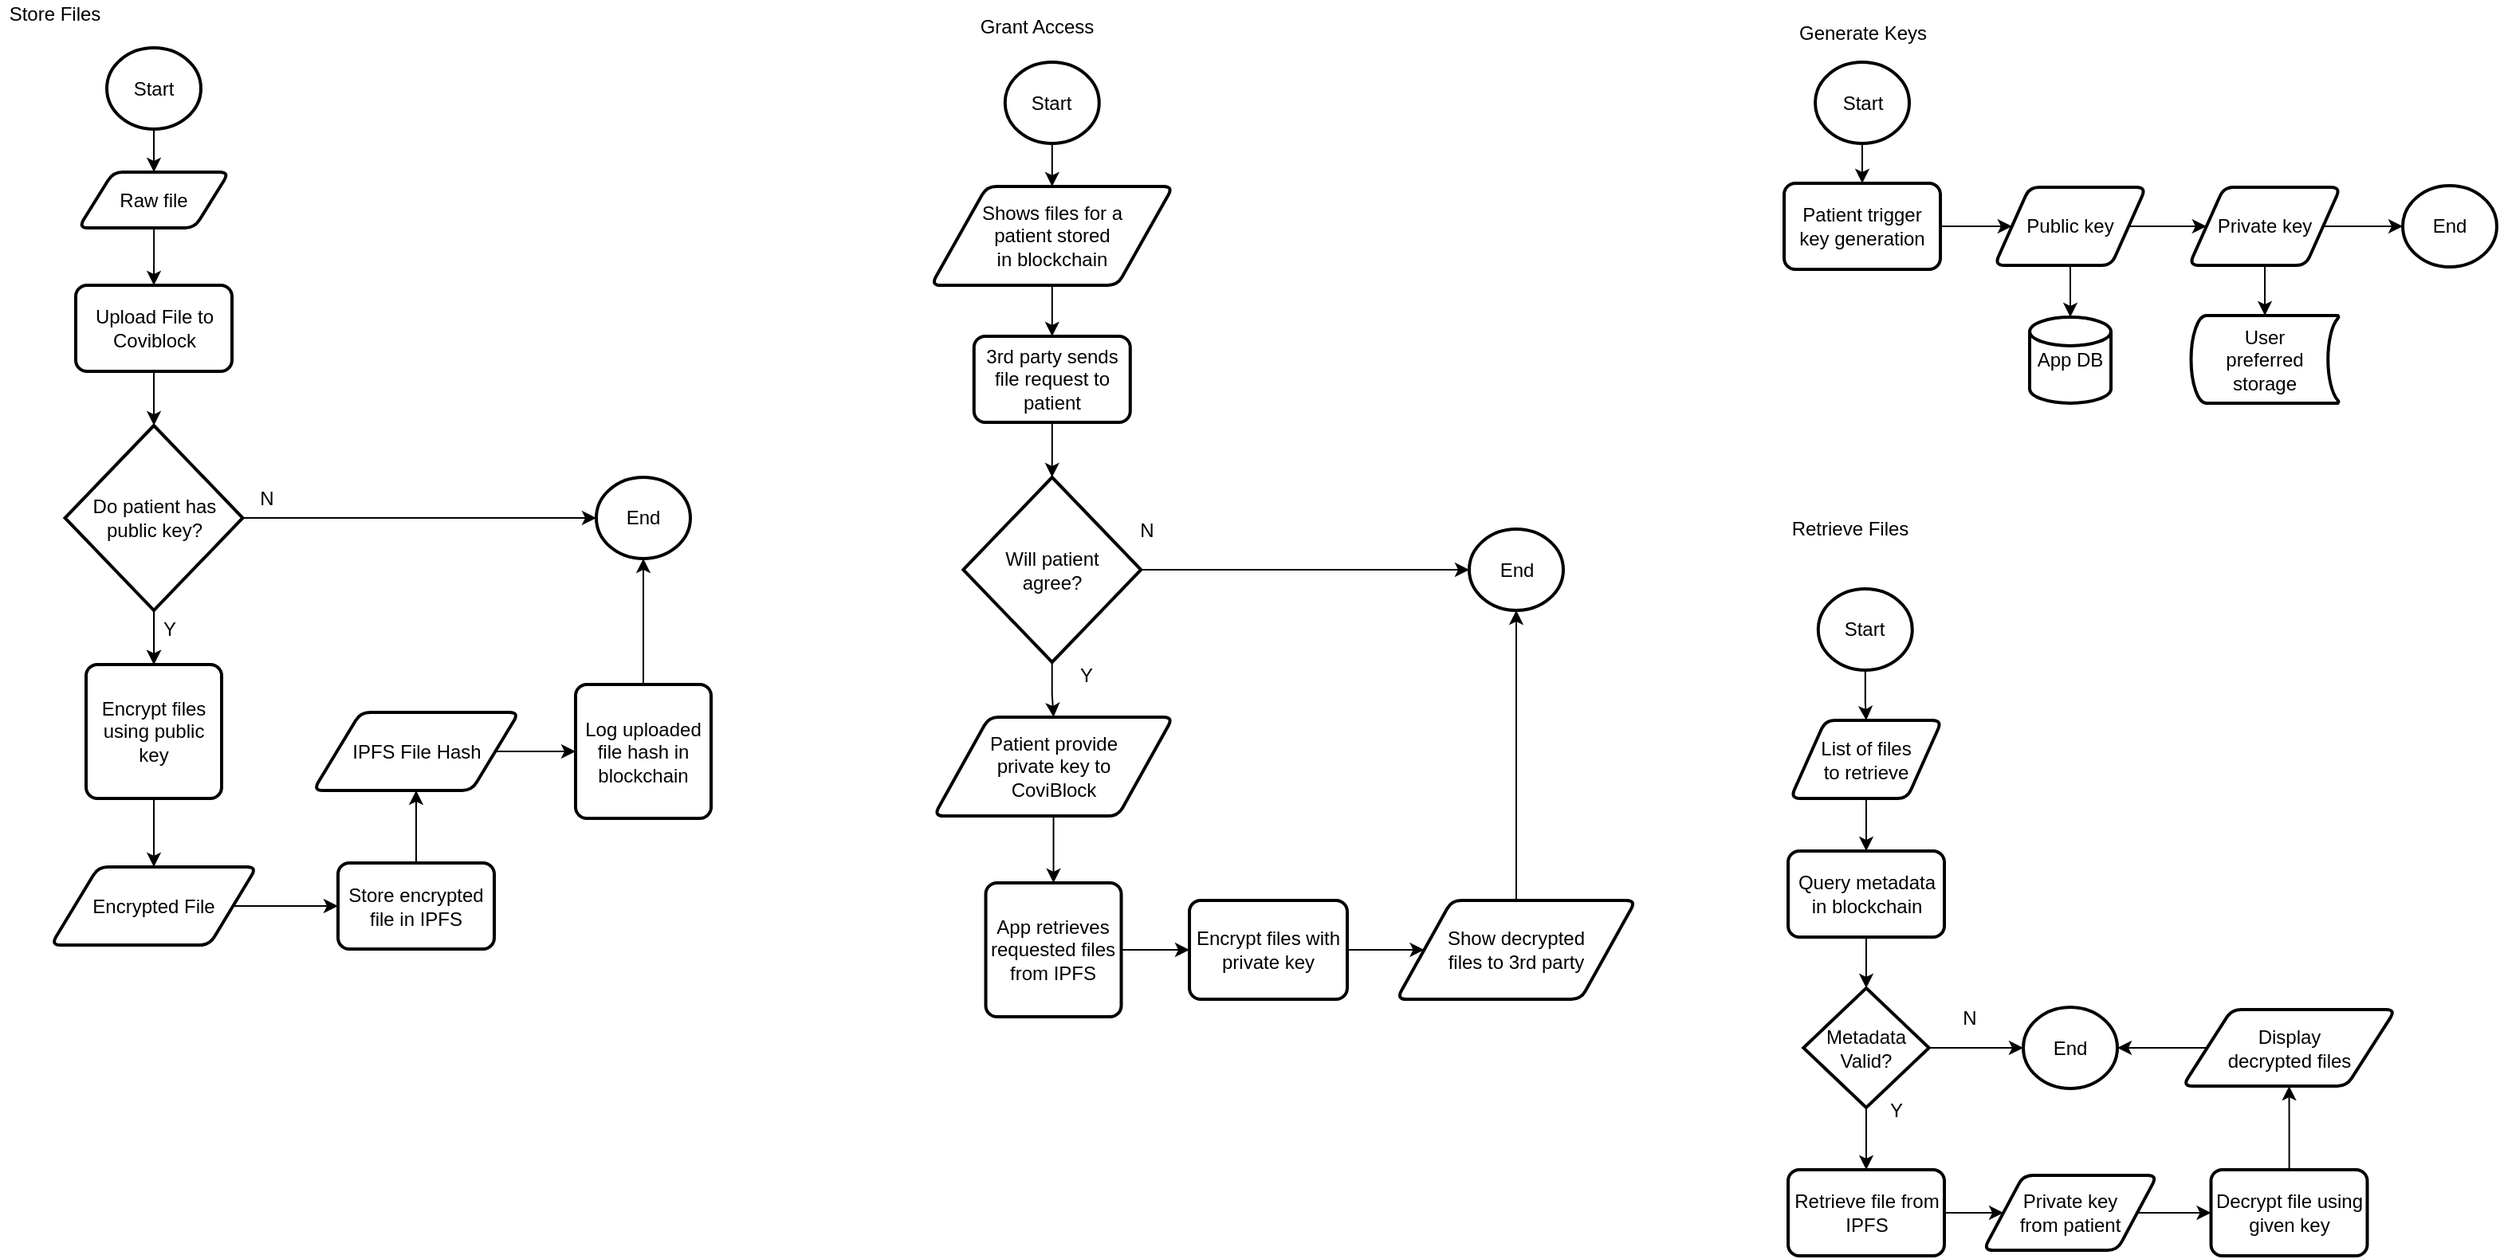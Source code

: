 <mxfile version="14.9.5" type="device"><diagram id="xZyUMW4cqBjm8B-u662D" name="Page-1"><mxGraphModel dx="800" dy="489" grid="0" gridSize="10" guides="1" tooltips="1" connect="1" arrows="1" fold="1" page="1" pageScale="1" pageWidth="4000" pageHeight="4000" math="0" shadow="0"><root><mxCell id="0"/><mxCell id="1" parent="0"/><mxCell id="sK_wHjkm_cjvJsJPLNFl-12" style="edgeStyle=orthogonalEdgeStyle;rounded=0;orthogonalLoop=1;jettySize=auto;html=1;" parent="1" source="sK_wHjkm_cjvJsJPLNFl-2" target="sK_wHjkm_cjvJsJPLNFl-6" edge="1"><mxGeometry relative="1" as="geometry"/></mxCell><mxCell id="sK_wHjkm_cjvJsJPLNFl-2" value="Start" style="strokeWidth=2;html=1;shape=mxgraph.flowchart.start_2;whiteSpace=wrap;" parent="1" vertex="1"><mxGeometry x="107" y="86" width="59" height="51" as="geometry"/></mxCell><mxCell id="sK_wHjkm_cjvJsJPLNFl-14" value="" style="edgeStyle=orthogonalEdgeStyle;rounded=0;orthogonalLoop=1;jettySize=auto;html=1;" parent="1" source="sK_wHjkm_cjvJsJPLNFl-3" target="sK_wHjkm_cjvJsJPLNFl-4" edge="1"><mxGeometry relative="1" as="geometry"/></mxCell><mxCell id="sK_wHjkm_cjvJsJPLNFl-3" value="Upload File to Coviblock" style="rounded=1;whiteSpace=wrap;html=1;absoluteArcSize=1;arcSize=14;strokeWidth=2;" parent="1" vertex="1"><mxGeometry x="87.5" y="235" width="98" height="54" as="geometry"/></mxCell><mxCell id="sK_wHjkm_cjvJsJPLNFl-15" value="" style="edgeStyle=orthogonalEdgeStyle;rounded=0;orthogonalLoop=1;jettySize=auto;html=1;" parent="1" source="sK_wHjkm_cjvJsJPLNFl-4" target="sK_wHjkm_cjvJsJPLNFl-5" edge="1"><mxGeometry relative="1" as="geometry"/></mxCell><mxCell id="sK_wHjkm_cjvJsJPLNFl-21" style="edgeStyle=orthogonalEdgeStyle;rounded=0;orthogonalLoop=1;jettySize=auto;html=1;entryX=0;entryY=0.5;entryDx=0;entryDy=0;entryPerimeter=0;" parent="1" source="sK_wHjkm_cjvJsJPLNFl-4" target="sK_wHjkm_cjvJsJPLNFl-11" edge="1"><mxGeometry relative="1" as="geometry"/></mxCell><mxCell id="sK_wHjkm_cjvJsJPLNFl-22" value="" style="edgeStyle=orthogonalEdgeStyle;rounded=0;orthogonalLoop=1;jettySize=auto;html=1;" parent="1" source="sK_wHjkm_cjvJsJPLNFl-4" target="sK_wHjkm_cjvJsJPLNFl-5" edge="1"><mxGeometry relative="1" as="geometry"/></mxCell><mxCell id="sK_wHjkm_cjvJsJPLNFl-4" value="Do patient has public key?" style="strokeWidth=2;html=1;shape=mxgraph.flowchart.decision;whiteSpace=wrap;" parent="1" vertex="1"><mxGeometry x="80.75" y="323" width="111.5" height="116" as="geometry"/></mxCell><mxCell id="sK_wHjkm_cjvJsJPLNFl-16" value="" style="edgeStyle=orthogonalEdgeStyle;rounded=0;orthogonalLoop=1;jettySize=auto;html=1;" parent="1" source="sK_wHjkm_cjvJsJPLNFl-5" target="sK_wHjkm_cjvJsJPLNFl-7" edge="1"><mxGeometry relative="1" as="geometry"/></mxCell><mxCell id="sK_wHjkm_cjvJsJPLNFl-5" value="Encrypt files using public key" style="rounded=1;whiteSpace=wrap;html=1;absoluteArcSize=1;arcSize=14;strokeWidth=2;" parent="1" vertex="1"><mxGeometry x="94" y="473" width="85" height="84" as="geometry"/></mxCell><mxCell id="sK_wHjkm_cjvJsJPLNFl-13" style="edgeStyle=orthogonalEdgeStyle;rounded=0;orthogonalLoop=1;jettySize=auto;html=1;" parent="1" source="sK_wHjkm_cjvJsJPLNFl-6" target="sK_wHjkm_cjvJsJPLNFl-3" edge="1"><mxGeometry relative="1" as="geometry"/></mxCell><mxCell id="sK_wHjkm_cjvJsJPLNFl-6" value="Raw file" style="shape=parallelogram;html=1;strokeWidth=2;perimeter=parallelogramPerimeter;whiteSpace=wrap;rounded=1;arcSize=12;size=0.23;" parent="1" vertex="1"><mxGeometry x="89.25" y="164" width="94.5" height="35" as="geometry"/></mxCell><mxCell id="sK_wHjkm_cjvJsJPLNFl-17" value="" style="edgeStyle=orthogonalEdgeStyle;rounded=0;orthogonalLoop=1;jettySize=auto;html=1;" parent="1" source="sK_wHjkm_cjvJsJPLNFl-7" target="sK_wHjkm_cjvJsJPLNFl-8" edge="1"><mxGeometry relative="1" as="geometry"/></mxCell><mxCell id="sK_wHjkm_cjvJsJPLNFl-7" value="Encrypted File" style="shape=parallelogram;html=1;strokeWidth=2;perimeter=parallelogramPerimeter;whiteSpace=wrap;rounded=1;arcSize=12;size=0.23;" parent="1" vertex="1"><mxGeometry x="72" y="600" width="129" height="49" as="geometry"/></mxCell><mxCell id="sK_wHjkm_cjvJsJPLNFl-18" value="" style="edgeStyle=orthogonalEdgeStyle;rounded=0;orthogonalLoop=1;jettySize=auto;html=1;" parent="1" source="sK_wHjkm_cjvJsJPLNFl-8" target="sK_wHjkm_cjvJsJPLNFl-9" edge="1"><mxGeometry relative="1" as="geometry"/></mxCell><mxCell id="sK_wHjkm_cjvJsJPLNFl-8" value="Store encrypted file in IPFS" style="rounded=1;whiteSpace=wrap;html=1;absoluteArcSize=1;arcSize=14;strokeWidth=2;" parent="1" vertex="1"><mxGeometry x="252" y="597.5" width="98" height="54" as="geometry"/></mxCell><mxCell id="sK_wHjkm_cjvJsJPLNFl-19" value="" style="edgeStyle=orthogonalEdgeStyle;rounded=0;orthogonalLoop=1;jettySize=auto;html=1;" parent="1" source="sK_wHjkm_cjvJsJPLNFl-9" target="sK_wHjkm_cjvJsJPLNFl-10" edge="1"><mxGeometry relative="1" as="geometry"/></mxCell><mxCell id="sK_wHjkm_cjvJsJPLNFl-9" value="IPFS File Hash" style="shape=parallelogram;html=1;strokeWidth=2;perimeter=parallelogramPerimeter;whiteSpace=wrap;rounded=1;arcSize=12;size=0.23;" parent="1" vertex="1"><mxGeometry x="236.5" y="503" width="129" height="49" as="geometry"/></mxCell><mxCell id="sK_wHjkm_cjvJsJPLNFl-20" value="" style="edgeStyle=orthogonalEdgeStyle;rounded=0;orthogonalLoop=1;jettySize=auto;html=1;" parent="1" source="sK_wHjkm_cjvJsJPLNFl-10" target="sK_wHjkm_cjvJsJPLNFl-11" edge="1"><mxGeometry relative="1" as="geometry"/></mxCell><mxCell id="sK_wHjkm_cjvJsJPLNFl-10" value="Log uploaded file hash in blockchain" style="rounded=1;whiteSpace=wrap;html=1;absoluteArcSize=1;arcSize=14;strokeWidth=2;" parent="1" vertex="1"><mxGeometry x="401" y="485.5" width="85" height="84" as="geometry"/></mxCell><mxCell id="sK_wHjkm_cjvJsJPLNFl-11" value="End" style="strokeWidth=2;html=1;shape=mxgraph.flowchart.start_2;whiteSpace=wrap;" parent="1" vertex="1"><mxGeometry x="414" y="355.5" width="59" height="51" as="geometry"/></mxCell><mxCell id="sK_wHjkm_cjvJsJPLNFl-23" value="Y" style="text;html=1;align=center;verticalAlign=middle;resizable=0;points=[];autosize=1;strokeColor=none;" parent="1" vertex="1"><mxGeometry x="137" y="442" width="18" height="18" as="geometry"/></mxCell><mxCell id="sK_wHjkm_cjvJsJPLNFl-24" value="N" style="text;html=1;align=center;verticalAlign=middle;resizable=0;points=[];autosize=1;strokeColor=none;" parent="1" vertex="1"><mxGeometry x="197" y="360" width="19" height="18" as="geometry"/></mxCell><mxCell id="sK_wHjkm_cjvJsJPLNFl-25" value="Store Files" style="text;html=1;align=center;verticalAlign=middle;resizable=0;points=[];autosize=1;strokeColor=none;" parent="1" vertex="1"><mxGeometry x="40" y="56" width="68" height="18" as="geometry"/></mxCell><mxCell id="UqY20qgI_y_HZvBfI7ms-1" value="Grant Access" style="text;html=1;align=center;verticalAlign=middle;resizable=0;points=[];autosize=1;strokeColor=none;" vertex="1" parent="1"><mxGeometry x="649" y="64" width="81" height="18" as="geometry"/></mxCell><mxCell id="UqY20qgI_y_HZvBfI7ms-13" value="" style="edgeStyle=orthogonalEdgeStyle;rounded=0;orthogonalLoop=1;jettySize=auto;html=1;" edge="1" parent="1" source="UqY20qgI_y_HZvBfI7ms-2" target="UqY20qgI_y_HZvBfI7ms-8"><mxGeometry relative="1" as="geometry"/></mxCell><mxCell id="UqY20qgI_y_HZvBfI7ms-2" value="Start" style="strokeWidth=2;html=1;shape=mxgraph.flowchart.start_2;whiteSpace=wrap;" vertex="1" parent="1"><mxGeometry x="670.38" y="95" width="59" height="51" as="geometry"/></mxCell><mxCell id="UqY20qgI_y_HZvBfI7ms-15" value="" style="edgeStyle=orthogonalEdgeStyle;rounded=0;orthogonalLoop=1;jettySize=auto;html=1;" edge="1" parent="1" source="UqY20qgI_y_HZvBfI7ms-3" target="UqY20qgI_y_HZvBfI7ms-4"><mxGeometry relative="1" as="geometry"/></mxCell><mxCell id="UqY20qgI_y_HZvBfI7ms-3" value="3rd party sends file request to patient" style="rounded=1;whiteSpace=wrap;html=1;absoluteArcSize=1;arcSize=14;strokeWidth=2;" vertex="1" parent="1"><mxGeometry x="650.89" y="267" width="98" height="54" as="geometry"/></mxCell><mxCell id="UqY20qgI_y_HZvBfI7ms-16" value="" style="edgeStyle=orthogonalEdgeStyle;rounded=0;orthogonalLoop=1;jettySize=auto;html=1;" edge="1" parent="1" source="UqY20qgI_y_HZvBfI7ms-4" target="UqY20qgI_y_HZvBfI7ms-5"><mxGeometry relative="1" as="geometry"/></mxCell><mxCell id="UqY20qgI_y_HZvBfI7ms-22" style="edgeStyle=orthogonalEdgeStyle;rounded=0;orthogonalLoop=1;jettySize=auto;html=1;entryX=0;entryY=0.5;entryDx=0;entryDy=0;entryPerimeter=0;" edge="1" parent="1" source="UqY20qgI_y_HZvBfI7ms-4" target="UqY20qgI_y_HZvBfI7ms-12"><mxGeometry relative="1" as="geometry"/></mxCell><mxCell id="UqY20qgI_y_HZvBfI7ms-4" value="Will patient&lt;br&gt;agree?" style="strokeWidth=2;html=1;shape=mxgraph.flowchart.decision;whiteSpace=wrap;" vertex="1" parent="1"><mxGeometry x="644.13" y="355.5" width="111.5" height="116" as="geometry"/></mxCell><mxCell id="UqY20qgI_y_HZvBfI7ms-17" value="" style="edgeStyle=orthogonalEdgeStyle;rounded=0;orthogonalLoop=1;jettySize=auto;html=1;" edge="1" parent="1" source="UqY20qgI_y_HZvBfI7ms-5" target="UqY20qgI_y_HZvBfI7ms-6"><mxGeometry relative="1" as="geometry"/></mxCell><mxCell id="UqY20qgI_y_HZvBfI7ms-5" value="Patient provide &lt;br&gt;private key to &lt;br&gt;CoviBlock" style="shape=parallelogram;html=1;strokeWidth=2;perimeter=parallelogramPerimeter;whiteSpace=wrap;rounded=1;arcSize=12;size=0.23;" vertex="1" parent="1"><mxGeometry x="625.76" y="506" width="150" height="62" as="geometry"/></mxCell><mxCell id="UqY20qgI_y_HZvBfI7ms-19" value="" style="edgeStyle=orthogonalEdgeStyle;rounded=0;orthogonalLoop=1;jettySize=auto;html=1;" edge="1" parent="1" source="UqY20qgI_y_HZvBfI7ms-6" target="UqY20qgI_y_HZvBfI7ms-10"><mxGeometry relative="1" as="geometry"/></mxCell><mxCell id="UqY20qgI_y_HZvBfI7ms-6" value="App retrieves requested files from IPFS" style="rounded=1;whiteSpace=wrap;html=1;absoluteArcSize=1;arcSize=14;strokeWidth=2;" vertex="1" parent="1"><mxGeometry x="658.26" y="610" width="85" height="84" as="geometry"/></mxCell><mxCell id="UqY20qgI_y_HZvBfI7ms-14" value="" style="edgeStyle=orthogonalEdgeStyle;rounded=0;orthogonalLoop=1;jettySize=auto;html=1;" edge="1" parent="1" source="UqY20qgI_y_HZvBfI7ms-8" target="UqY20qgI_y_HZvBfI7ms-3"><mxGeometry relative="1" as="geometry"/></mxCell><mxCell id="UqY20qgI_y_HZvBfI7ms-8" value="Shows files for a &lt;br&gt;patient stored &lt;br&gt;in blockchain" style="shape=parallelogram;html=1;strokeWidth=2;perimeter=parallelogramPerimeter;whiteSpace=wrap;rounded=1;arcSize=12;size=0.23;" vertex="1" parent="1"><mxGeometry x="624.01" y="173" width="151.75" height="62" as="geometry"/></mxCell><mxCell id="UqY20qgI_y_HZvBfI7ms-20" value="" style="edgeStyle=orthogonalEdgeStyle;rounded=0;orthogonalLoop=1;jettySize=auto;html=1;" edge="1" parent="1" source="UqY20qgI_y_HZvBfI7ms-10" target="UqY20qgI_y_HZvBfI7ms-11"><mxGeometry relative="1" as="geometry"/></mxCell><mxCell id="UqY20qgI_y_HZvBfI7ms-10" value="Encrypt files with private key" style="rounded=1;whiteSpace=wrap;html=1;absoluteArcSize=1;arcSize=14;strokeWidth=2;" vertex="1" parent="1"><mxGeometry x="786" y="621" width="99" height="62" as="geometry"/></mxCell><mxCell id="UqY20qgI_y_HZvBfI7ms-21" style="edgeStyle=orthogonalEdgeStyle;rounded=0;orthogonalLoop=1;jettySize=auto;html=1;entryX=0.5;entryY=1;entryDx=0;entryDy=0;entryPerimeter=0;" edge="1" parent="1" source="UqY20qgI_y_HZvBfI7ms-11" target="UqY20qgI_y_HZvBfI7ms-12"><mxGeometry relative="1" as="geometry"/></mxCell><mxCell id="UqY20qgI_y_HZvBfI7ms-11" value="Show decrypted &lt;br&gt;files to 3rd party" style="shape=parallelogram;html=1;strokeWidth=2;perimeter=parallelogramPerimeter;whiteSpace=wrap;rounded=1;arcSize=12;size=0.23;" vertex="1" parent="1"><mxGeometry x="916" y="621" width="150" height="62" as="geometry"/></mxCell><mxCell id="UqY20qgI_y_HZvBfI7ms-12" value="End" style="strokeWidth=2;html=1;shape=mxgraph.flowchart.start_2;whiteSpace=wrap;" vertex="1" parent="1"><mxGeometry x="961.5" y="388" width="59" height="51" as="geometry"/></mxCell><mxCell id="UqY20qgI_y_HZvBfI7ms-18" style="edgeStyle=orthogonalEdgeStyle;rounded=0;orthogonalLoop=1;jettySize=auto;html=1;exitX=0.5;exitY=1;exitDx=0;exitDy=0;" edge="1" parent="1" source="UqY20qgI_y_HZvBfI7ms-10" target="UqY20qgI_y_HZvBfI7ms-10"><mxGeometry relative="1" as="geometry"/></mxCell><mxCell id="UqY20qgI_y_HZvBfI7ms-23" value="N" style="text;html=1;align=center;verticalAlign=middle;resizable=0;points=[];autosize=1;strokeColor=none;" vertex="1" parent="1"><mxGeometry x="749" y="380" width="19" height="18" as="geometry"/></mxCell><mxCell id="UqY20qgI_y_HZvBfI7ms-24" value="Y" style="text;html=1;align=center;verticalAlign=middle;resizable=0;points=[];autosize=1;strokeColor=none;" vertex="1" parent="1"><mxGeometry x="712" y="471" width="18" height="18" as="geometry"/></mxCell><mxCell id="UqY20qgI_y_HZvBfI7ms-25" value="Generate Keys" style="text;html=1;align=center;verticalAlign=middle;resizable=0;points=[];autosize=1;strokeColor=none;" vertex="1" parent="1"><mxGeometry x="1163" y="68" width="90" height="18" as="geometry"/></mxCell><mxCell id="UqY20qgI_y_HZvBfI7ms-33" style="edgeStyle=orthogonalEdgeStyle;rounded=0;orthogonalLoop=1;jettySize=auto;html=1;entryX=0.5;entryY=0;entryDx=0;entryDy=0;" edge="1" parent="1" source="UqY20qgI_y_HZvBfI7ms-26" target="UqY20qgI_y_HZvBfI7ms-27"><mxGeometry relative="1" as="geometry"/></mxCell><mxCell id="UqY20qgI_y_HZvBfI7ms-26" value="Start" style="strokeWidth=2;html=1;shape=mxgraph.flowchart.start_2;whiteSpace=wrap;" vertex="1" parent="1"><mxGeometry x="1178.5" y="95" width="59" height="51" as="geometry"/></mxCell><mxCell id="UqY20qgI_y_HZvBfI7ms-35" value="" style="edgeStyle=orthogonalEdgeStyle;rounded=0;orthogonalLoop=1;jettySize=auto;html=1;" edge="1" parent="1" source="UqY20qgI_y_HZvBfI7ms-27" target="UqY20qgI_y_HZvBfI7ms-28"><mxGeometry relative="1" as="geometry"/></mxCell><mxCell id="UqY20qgI_y_HZvBfI7ms-27" value="Patient trigger key generation" style="rounded=1;whiteSpace=wrap;html=1;absoluteArcSize=1;arcSize=14;strokeWidth=2;" vertex="1" parent="1"><mxGeometry x="1159" y="171" width="98" height="54" as="geometry"/></mxCell><mxCell id="UqY20qgI_y_HZvBfI7ms-36" value="" style="edgeStyle=orthogonalEdgeStyle;rounded=0;orthogonalLoop=1;jettySize=auto;html=1;" edge="1" parent="1" source="UqY20qgI_y_HZvBfI7ms-28" target="UqY20qgI_y_HZvBfI7ms-29"><mxGeometry relative="1" as="geometry"/></mxCell><mxCell id="UqY20qgI_y_HZvBfI7ms-38" value="" style="edgeStyle=orthogonalEdgeStyle;rounded=0;orthogonalLoop=1;jettySize=auto;html=1;" edge="1" parent="1" source="UqY20qgI_y_HZvBfI7ms-28" target="UqY20qgI_y_HZvBfI7ms-31"><mxGeometry relative="1" as="geometry"/></mxCell><mxCell id="UqY20qgI_y_HZvBfI7ms-28" value="Public key" style="shape=parallelogram;html=1;strokeWidth=2;perimeter=parallelogramPerimeter;whiteSpace=wrap;rounded=1;arcSize=12;size=0.23;" vertex="1" parent="1"><mxGeometry x="1291" y="173.5" width="95" height="49" as="geometry"/></mxCell><mxCell id="UqY20qgI_y_HZvBfI7ms-37" value="" style="edgeStyle=orthogonalEdgeStyle;rounded=0;orthogonalLoop=1;jettySize=auto;html=1;" edge="1" parent="1" source="UqY20qgI_y_HZvBfI7ms-29" target="UqY20qgI_y_HZvBfI7ms-30"><mxGeometry relative="1" as="geometry"/></mxCell><mxCell id="UqY20qgI_y_HZvBfI7ms-39" value="" style="edgeStyle=orthogonalEdgeStyle;rounded=0;orthogonalLoop=1;jettySize=auto;html=1;" edge="1" parent="1" source="UqY20qgI_y_HZvBfI7ms-29" target="UqY20qgI_y_HZvBfI7ms-32"><mxGeometry relative="1" as="geometry"/></mxCell><mxCell id="UqY20qgI_y_HZvBfI7ms-29" value="Private key" style="shape=parallelogram;html=1;strokeWidth=2;perimeter=parallelogramPerimeter;whiteSpace=wrap;rounded=1;arcSize=12;size=0.23;" vertex="1" parent="1"><mxGeometry x="1413" y="173.5" width="95" height="49" as="geometry"/></mxCell><mxCell id="UqY20qgI_y_HZvBfI7ms-30" value="End" style="strokeWidth=2;html=1;shape=mxgraph.flowchart.start_2;whiteSpace=wrap;" vertex="1" parent="1"><mxGeometry x="1547" y="172.5" width="59" height="51" as="geometry"/></mxCell><mxCell id="UqY20qgI_y_HZvBfI7ms-31" value="App DB" style="strokeWidth=2;html=1;shape=mxgraph.flowchart.database;whiteSpace=wrap;" vertex="1" parent="1"><mxGeometry x="1313" y="255" width="51" height="54" as="geometry"/></mxCell><mxCell id="UqY20qgI_y_HZvBfI7ms-32" value="User &lt;br&gt;preferred storage" style="strokeWidth=2;html=1;shape=mxgraph.flowchart.stored_data;whiteSpace=wrap;" vertex="1" parent="1"><mxGeometry x="1414.25" y="254" width="92.5" height="55" as="geometry"/></mxCell><mxCell id="UqY20qgI_y_HZvBfI7ms-40" value="Retrieve Files" style="text;html=1;align=center;verticalAlign=middle;resizable=0;points=[];autosize=1;strokeColor=none;" vertex="1" parent="1"><mxGeometry x="1158" y="379" width="84" height="18" as="geometry"/></mxCell><mxCell id="UqY20qgI_y_HZvBfI7ms-54" style="edgeStyle=orthogonalEdgeStyle;rounded=0;orthogonalLoop=1;jettySize=auto;html=1;" edge="1" parent="1" source="UqY20qgI_y_HZvBfI7ms-41" target="UqY20qgI_y_HZvBfI7ms-42"><mxGeometry relative="1" as="geometry"/></mxCell><mxCell id="UqY20qgI_y_HZvBfI7ms-41" value="Start" style="strokeWidth=2;html=1;shape=mxgraph.flowchart.start_2;whiteSpace=wrap;" vertex="1" parent="1"><mxGeometry x="1180.38" y="425.5" width="59" height="51" as="geometry"/></mxCell><mxCell id="UqY20qgI_y_HZvBfI7ms-55" style="edgeStyle=orthogonalEdgeStyle;rounded=0;orthogonalLoop=1;jettySize=auto;html=1;entryX=0.5;entryY=0;entryDx=0;entryDy=0;" edge="1" parent="1" source="UqY20qgI_y_HZvBfI7ms-42" target="UqY20qgI_y_HZvBfI7ms-43"><mxGeometry relative="1" as="geometry"/></mxCell><mxCell id="UqY20qgI_y_HZvBfI7ms-42" value="List of files &lt;br&gt;to retrieve" style="shape=parallelogram;html=1;strokeWidth=2;perimeter=parallelogramPerimeter;whiteSpace=wrap;rounded=1;arcSize=12;size=0.23;" vertex="1" parent="1"><mxGeometry x="1163" y="508" width="95" height="49" as="geometry"/></mxCell><mxCell id="UqY20qgI_y_HZvBfI7ms-56" style="edgeStyle=orthogonalEdgeStyle;rounded=0;orthogonalLoop=1;jettySize=auto;html=1;" edge="1" parent="1" source="UqY20qgI_y_HZvBfI7ms-43" target="UqY20qgI_y_HZvBfI7ms-44"><mxGeometry relative="1" as="geometry"/></mxCell><mxCell id="UqY20qgI_y_HZvBfI7ms-43" value="Query metadata in blockchain" style="rounded=1;whiteSpace=wrap;html=1;absoluteArcSize=1;arcSize=14;strokeWidth=2;" vertex="1" parent="1"><mxGeometry x="1161.5" y="590" width="98" height="54" as="geometry"/></mxCell><mxCell id="UqY20qgI_y_HZvBfI7ms-57" style="edgeStyle=orthogonalEdgeStyle;rounded=0;orthogonalLoop=1;jettySize=auto;html=1;" edge="1" parent="1" source="UqY20qgI_y_HZvBfI7ms-44" target="UqY20qgI_y_HZvBfI7ms-45"><mxGeometry relative="1" as="geometry"/></mxCell><mxCell id="UqY20qgI_y_HZvBfI7ms-64" style="edgeStyle=orthogonalEdgeStyle;rounded=0;orthogonalLoop=1;jettySize=auto;html=1;entryX=0;entryY=0.5;entryDx=0;entryDy=0;entryPerimeter=0;" edge="1" parent="1" source="UqY20qgI_y_HZvBfI7ms-44" target="UqY20qgI_y_HZvBfI7ms-62"><mxGeometry relative="1" as="geometry"/></mxCell><mxCell id="UqY20qgI_y_HZvBfI7ms-44" value="Metadata&lt;br&gt;Valid?" style="strokeWidth=2;html=1;shape=mxgraph.flowchart.decision;whiteSpace=wrap;" vertex="1" parent="1"><mxGeometry x="1171.12" y="676" width="78.75" height="75" as="geometry"/></mxCell><mxCell id="UqY20qgI_y_HZvBfI7ms-58" style="edgeStyle=orthogonalEdgeStyle;rounded=0;orthogonalLoop=1;jettySize=auto;html=1;" edge="1" parent="1" source="UqY20qgI_y_HZvBfI7ms-45" target="UqY20qgI_y_HZvBfI7ms-47"><mxGeometry relative="1" as="geometry"/></mxCell><mxCell id="UqY20qgI_y_HZvBfI7ms-45" value="Retrieve file from IPFS" style="rounded=1;whiteSpace=wrap;html=1;absoluteArcSize=1;arcSize=14;strokeWidth=2;" vertex="1" parent="1"><mxGeometry x="1161.5" y="790" width="98" height="54" as="geometry"/></mxCell><mxCell id="UqY20qgI_y_HZvBfI7ms-59" style="edgeStyle=orthogonalEdgeStyle;rounded=0;orthogonalLoop=1;jettySize=auto;html=1;entryX=0;entryY=0.5;entryDx=0;entryDy=0;" edge="1" parent="1" source="UqY20qgI_y_HZvBfI7ms-47" target="UqY20qgI_y_HZvBfI7ms-48"><mxGeometry relative="1" as="geometry"/></mxCell><mxCell id="UqY20qgI_y_HZvBfI7ms-47" value="Private key&lt;br&gt;from patient" style="shape=parallelogram;html=1;strokeWidth=2;perimeter=parallelogramPerimeter;whiteSpace=wrap;rounded=1;arcSize=12;size=0.23;" vertex="1" parent="1"><mxGeometry x="1284" y="793.5" width="109" height="47" as="geometry"/></mxCell><mxCell id="UqY20qgI_y_HZvBfI7ms-60" style="edgeStyle=orthogonalEdgeStyle;rounded=0;orthogonalLoop=1;jettySize=auto;html=1;" edge="1" parent="1" source="UqY20qgI_y_HZvBfI7ms-48" target="UqY20qgI_y_HZvBfI7ms-50"><mxGeometry relative="1" as="geometry"/></mxCell><mxCell id="UqY20qgI_y_HZvBfI7ms-48" value="Decrypt file using given key" style="rounded=1;whiteSpace=wrap;html=1;absoluteArcSize=1;arcSize=14;strokeWidth=2;" vertex="1" parent="1"><mxGeometry x="1426.75" y="790" width="98" height="54" as="geometry"/></mxCell><mxCell id="UqY20qgI_y_HZvBfI7ms-65" style="edgeStyle=orthogonalEdgeStyle;rounded=0;orthogonalLoop=1;jettySize=auto;html=1;entryX=1;entryY=0.5;entryDx=0;entryDy=0;entryPerimeter=0;" edge="1" parent="1" source="UqY20qgI_y_HZvBfI7ms-50" target="UqY20qgI_y_HZvBfI7ms-62"><mxGeometry relative="1" as="geometry"/></mxCell><mxCell id="UqY20qgI_y_HZvBfI7ms-50" value="Display &lt;br&gt;decrypted files" style="shape=parallelogram;html=1;strokeWidth=2;perimeter=parallelogramPerimeter;whiteSpace=wrap;rounded=1;arcSize=12;size=0.23;" vertex="1" parent="1"><mxGeometry x="1409" y="689.5" width="133.5" height="48" as="geometry"/></mxCell><mxCell id="UqY20qgI_y_HZvBfI7ms-61" value="N" style="text;html=1;align=center;verticalAlign=middle;resizable=0;points=[];autosize=1;strokeColor=none;" vertex="1" parent="1"><mxGeometry x="1265" y="686" width="19" height="18" as="geometry"/></mxCell><mxCell id="UqY20qgI_y_HZvBfI7ms-62" value="End" style="strokeWidth=2;html=1;shape=mxgraph.flowchart.start_2;whiteSpace=wrap;" vertex="1" parent="1"><mxGeometry x="1309" y="688" width="59" height="51" as="geometry"/></mxCell><mxCell id="UqY20qgI_y_HZvBfI7ms-63" value="Y" style="text;html=1;align=center;verticalAlign=middle;resizable=0;points=[];autosize=1;strokeColor=none;" vertex="1" parent="1"><mxGeometry x="1219.5" y="744" width="18" height="18" as="geometry"/></mxCell></root></mxGraphModel></diagram></mxfile>